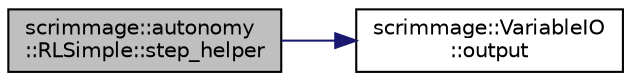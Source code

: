 digraph "scrimmage::autonomy::RLSimple::step_helper"
{
 // LATEX_PDF_SIZE
  edge [fontname="Helvetica",fontsize="10",labelfontname="Helvetica",labelfontsize="10"];
  node [fontname="Helvetica",fontsize="10",shape=record];
  rankdir="LR";
  Node1 [label="scrimmage::autonomy\l::RLSimple::step_helper",height=0.2,width=0.4,color="black", fillcolor="grey75", style="filled", fontcolor="black",tooltip=" "];
  Node1 -> Node2 [color="midnightblue",fontsize="10",style="solid",fontname="Helvetica"];
  Node2 [label="scrimmage::VariableIO\l::output",height=0.2,width=0.4,color="black", fillcolor="white", style="filled",URL="$classscrimmage_1_1VariableIO.html#a06635f8f0f60b68ea70bae0f687480b7",tooltip=" "];
}
